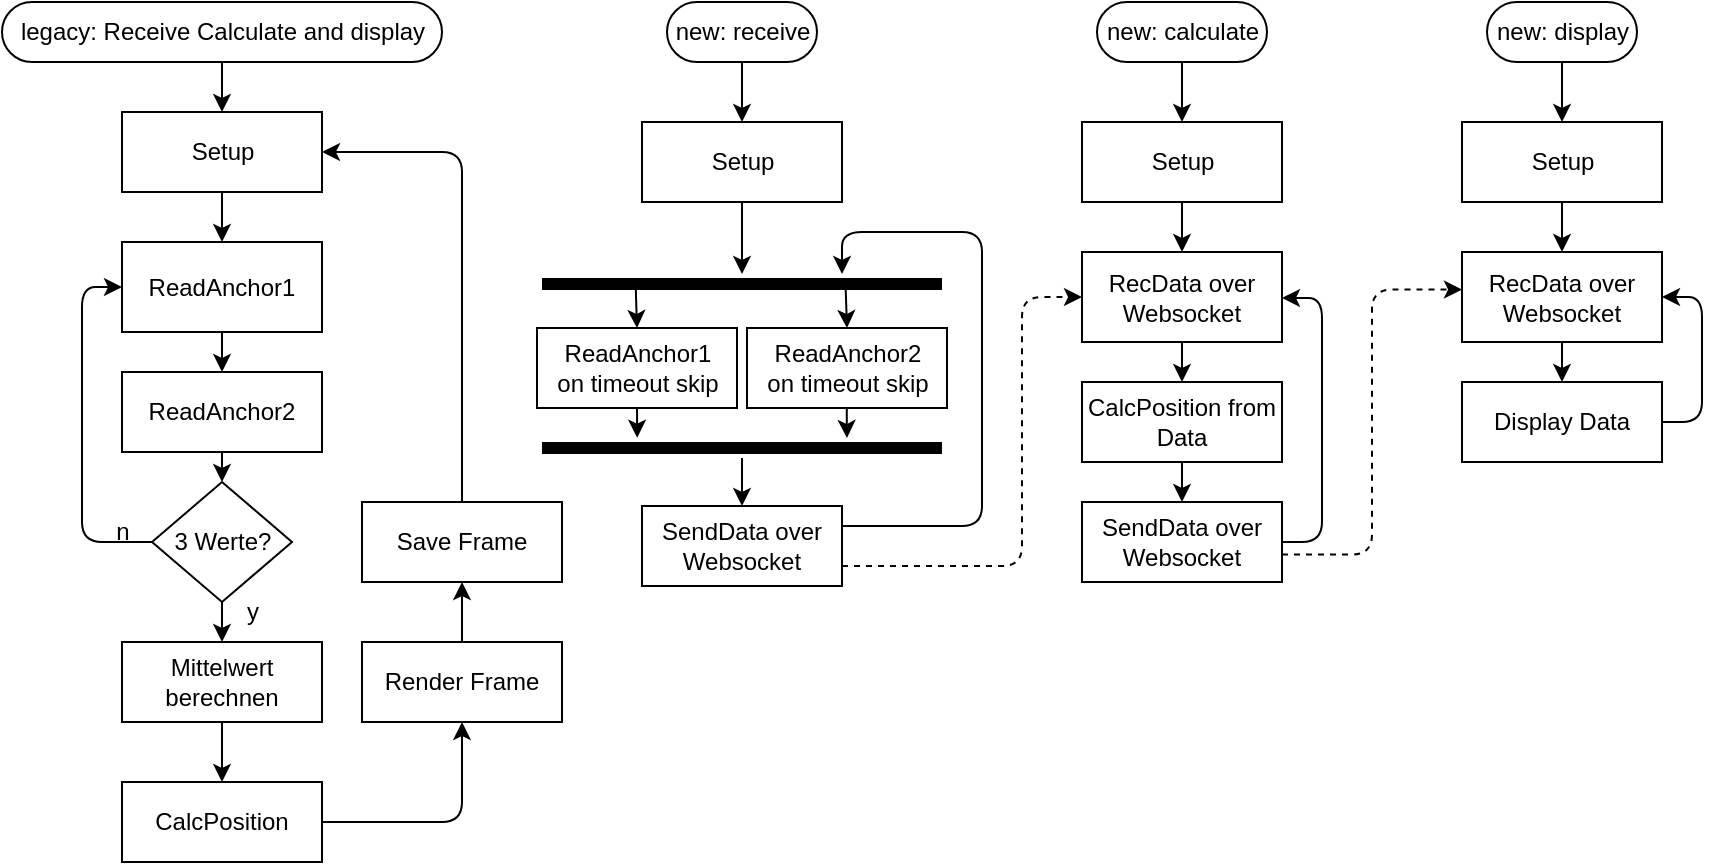 <mxfile>
    <diagram id="ZsxXxdegvzdAsfxH6T2D" name="Page-1">
        <mxGraphModel dx="889" dy="626" grid="1" gridSize="10" guides="1" tooltips="1" connect="1" arrows="1" fold="1" page="1" pageScale="1" pageWidth="850" pageHeight="1100" math="0" shadow="0">
            <root>
                <mxCell id="0"/>
                <mxCell id="1" parent="0"/>
                <mxCell id="77" value="" style="endArrow=classic;html=1;entryX=0.5;entryY=0;entryDx=0;entryDy=0;exitX=0.759;exitY=0.632;exitDx=0;exitDy=0;exitPerimeter=0;" parent="1" source="61" target="21" edge="1">
                    <mxGeometry width="50" height="50" relative="1" as="geometry">
                        <mxPoint x="396.8" y="205.45" as="sourcePoint"/>
                        <mxPoint x="397.5" y="241" as="targetPoint"/>
                    </mxGeometry>
                </mxCell>
                <mxCell id="76" value="" style="endArrow=classic;html=1;entryX=0.5;entryY=0;entryDx=0;entryDy=0;exitX=0.234;exitY=0.445;exitDx=0;exitDy=0;exitPerimeter=0;" parent="1" source="61" target="22" edge="1">
                    <mxGeometry width="50" height="50" relative="1" as="geometry">
                        <mxPoint x="380" y="211" as="sourcePoint"/>
                        <mxPoint x="440" y="181" as="targetPoint"/>
                    </mxGeometry>
                </mxCell>
                <mxCell id="5" style="edgeStyle=none;html=1;" parent="1" source="2" target="4" edge="1">
                    <mxGeometry relative="1" as="geometry"/>
                </mxCell>
                <mxCell id="2" value="legacy: Receive Calculate and display" style="html=1;dashed=0;whitespace=wrap;shape=mxgraph.dfd.start" parent="1" vertex="1">
                    <mxGeometry x="70" y="55" width="220" height="30" as="geometry"/>
                </mxCell>
                <mxCell id="8" value="" style="edgeStyle=none;html=1;" parent="1" source="4" target="7" edge="1">
                    <mxGeometry relative="1" as="geometry"/>
                </mxCell>
                <mxCell id="4" value="Setup" style="html=1;dashed=0;whitespace=wrap;" parent="1" vertex="1">
                    <mxGeometry x="130" y="110" width="100" height="40" as="geometry"/>
                </mxCell>
                <mxCell id="10" value="" style="edgeStyle=none;html=1;" parent="1" source="7" target="9" edge="1">
                    <mxGeometry relative="1" as="geometry"/>
                </mxCell>
                <mxCell id="7" value="ReadAnchor1" style="whiteSpace=wrap;html=1;dashed=0;" parent="1" vertex="1">
                    <mxGeometry x="130" y="175" width="100" height="45" as="geometry"/>
                </mxCell>
                <mxCell id="12" value="" style="edgeStyle=none;html=1;startArrow=none;" parent="1" source="95" target="11" edge="1">
                    <mxGeometry relative="1" as="geometry"/>
                </mxCell>
                <mxCell id="93" style="edgeStyle=orthogonalEdgeStyle;html=1;entryX=0.5;entryY=0;entryDx=0;entryDy=0;" parent="1" source="9" target="91" edge="1">
                    <mxGeometry relative="1" as="geometry"/>
                </mxCell>
                <mxCell id="9" value="ReadAnchor2" style="whiteSpace=wrap;html=1;dashed=0;" parent="1" vertex="1">
                    <mxGeometry x="130" y="240" width="100" height="40" as="geometry"/>
                </mxCell>
                <mxCell id="98" style="edgeStyle=orthogonalEdgeStyle;html=1;entryX=0.5;entryY=1;entryDx=0;entryDy=0;" parent="1" source="11" target="13" edge="1">
                    <mxGeometry relative="1" as="geometry"/>
                </mxCell>
                <mxCell id="11" value="CalcPosition" style="whiteSpace=wrap;html=1;dashed=0;" parent="1" vertex="1">
                    <mxGeometry x="130" y="445" width="100" height="40" as="geometry"/>
                </mxCell>
                <mxCell id="90" style="edgeStyle=orthogonalEdgeStyle;html=1;entryX=0.5;entryY=1;entryDx=0;entryDy=0;" parent="1" source="13" target="80" edge="1">
                    <mxGeometry relative="1" as="geometry"/>
                </mxCell>
                <mxCell id="13" value="Render Frame" style="whiteSpace=wrap;html=1;dashed=0;" parent="1" vertex="1">
                    <mxGeometry x="250" y="375" width="100" height="40" as="geometry"/>
                </mxCell>
                <mxCell id="87" style="edgeStyle=orthogonalEdgeStyle;html=1;entryX=0.5;entryY=0;entryDx=0;entryDy=0;" parent="1" source="17" target="20" edge="1">
                    <mxGeometry relative="1" as="geometry"/>
                </mxCell>
                <mxCell id="17" value="new: receive" style="html=1;dashed=0;whitespace=wrap;shape=mxgraph.dfd.start" parent="1" vertex="1">
                    <mxGeometry x="402.5" y="55" width="75" height="30" as="geometry"/>
                </mxCell>
                <mxCell id="63" style="edgeStyle=orthogonalEdgeStyle;html=1;exitX=0.5;exitY=1;exitDx=0;exitDy=0;" parent="1" source="20" target="61" edge="1">
                    <mxGeometry relative="1" as="geometry">
                        <mxPoint x="440" y="190" as="targetPoint"/>
                    </mxGeometry>
                </mxCell>
                <mxCell id="20" value="Setup" style="html=1;dashed=0;whitespace=wrap;" parent="1" vertex="1">
                    <mxGeometry x="390" y="115" width="100" height="40" as="geometry"/>
                </mxCell>
                <mxCell id="21" value="ReadAnchor2&lt;br&gt;on timeout skip" style="whiteSpace=wrap;html=1;dashed=0;" parent="1" vertex="1">
                    <mxGeometry x="442.5" y="218" width="100" height="40" as="geometry"/>
                </mxCell>
                <mxCell id="68" style="edgeStyle=orthogonalEdgeStyle;html=1;exitX=0.5;exitY=1;exitDx=0;exitDy=0;entryX=0.238;entryY=-0.013;entryDx=0;entryDy=0;entryPerimeter=0;" parent="1" source="22" target="67" edge="1">
                    <mxGeometry relative="1" as="geometry"/>
                </mxCell>
                <mxCell id="22" value="ReadAnchor1&lt;br&gt;on timeout skip" style="whiteSpace=wrap;html=1;dashed=0;" parent="1" vertex="1">
                    <mxGeometry x="337.5" y="218" width="100" height="40" as="geometry"/>
                </mxCell>
                <mxCell id="39" style="edgeStyle=orthogonalEdgeStyle;html=1;exitX=1;exitY=0.75;exitDx=0;exitDy=0;entryX=0;entryY=0.5;entryDx=0;entryDy=0;dashed=1;" parent="1" source="23" target="33" edge="1">
                    <mxGeometry relative="1" as="geometry">
                        <Array as="points">
                            <mxPoint x="580" y="337"/>
                            <mxPoint x="580" y="203"/>
                        </Array>
                    </mxGeometry>
                </mxCell>
                <mxCell id="66" style="edgeStyle=orthogonalEdgeStyle;html=1;exitX=1;exitY=0.25;exitDx=0;exitDy=0;entryX=0.75;entryY=0;entryDx=0;entryDy=0;entryPerimeter=0;" parent="1" source="23" target="61" edge="1">
                    <mxGeometry relative="1" as="geometry">
                        <Array as="points">
                            <mxPoint x="560" y="317"/>
                            <mxPoint x="560" y="170"/>
                            <mxPoint x="490" y="170"/>
                        </Array>
                    </mxGeometry>
                </mxCell>
                <mxCell id="23" value="SendData over Websocket" style="whiteSpace=wrap;html=1;dashed=0;" parent="1" vertex="1">
                    <mxGeometry x="390" y="307" width="100" height="40" as="geometry"/>
                </mxCell>
                <mxCell id="88" style="edgeStyle=orthogonalEdgeStyle;html=1;entryX=0.5;entryY=0;entryDx=0;entryDy=0;" parent="1" source="29" target="31" edge="1">
                    <mxGeometry relative="1" as="geometry"/>
                </mxCell>
                <mxCell id="29" value="new: calculate" style="html=1;dashed=0;whitespace=wrap;shape=mxgraph.dfd.start" parent="1" vertex="1">
                    <mxGeometry x="617.5" y="55" width="85" height="30" as="geometry"/>
                </mxCell>
                <mxCell id="30" style="edgeStyle=orthogonalEdgeStyle;html=1;exitX=0.5;exitY=1;exitDx=0;exitDy=0;entryX=0.5;entryY=0;entryDx=0;entryDy=0;" parent="1" source="31" target="33" edge="1">
                    <mxGeometry relative="1" as="geometry"/>
                </mxCell>
                <mxCell id="31" value="Setup" style="html=1;dashed=0;whitespace=wrap;" parent="1" vertex="1">
                    <mxGeometry x="610" y="115" width="100" height="40" as="geometry"/>
                </mxCell>
                <mxCell id="32" style="edgeStyle=orthogonalEdgeStyle;html=1;exitX=0.5;exitY=1;exitDx=0;exitDy=0;entryX=0.5;entryY=0;entryDx=0;entryDy=0;" parent="1" source="33" target="35" edge="1">
                    <mxGeometry relative="1" as="geometry"/>
                </mxCell>
                <mxCell id="33" value="RecData over Websocket" style="whiteSpace=wrap;html=1;dashed=0;" parent="1" vertex="1">
                    <mxGeometry x="610" y="180" width="100" height="45" as="geometry"/>
                </mxCell>
                <mxCell id="34" style="edgeStyle=orthogonalEdgeStyle;html=1;exitX=0.5;exitY=1;exitDx=0;exitDy=0;entryX=0.5;entryY=0;entryDx=0;entryDy=0;" parent="1" source="35" target="36" edge="1">
                    <mxGeometry relative="1" as="geometry"/>
                </mxCell>
                <mxCell id="35" value="CalcPosition from Data" style="whiteSpace=wrap;html=1;dashed=0;" parent="1" vertex="1">
                    <mxGeometry x="610" y="245" width="100" height="40" as="geometry"/>
                </mxCell>
                <mxCell id="36" value="SendData over Websocket" style="whiteSpace=wrap;html=1;dashed=0;" parent="1" vertex="1">
                    <mxGeometry x="610" y="305" width="100" height="40" as="geometry"/>
                </mxCell>
                <mxCell id="37" style="edgeStyle=orthogonalEdgeStyle;html=1;entryX=1;entryY=0.5;entryDx=0;entryDy=0;exitX=1;exitY=0.5;exitDx=0;exitDy=0;" parent="1" source="36" target="33" edge="1">
                    <mxGeometry relative="1" as="geometry">
                        <mxPoint x="710" y="385" as="sourcePoint"/>
                        <Array as="points">
                            <mxPoint x="730" y="325"/>
                            <mxPoint x="730" y="203"/>
                            <mxPoint x="710" y="203"/>
                        </Array>
                    </mxGeometry>
                </mxCell>
                <mxCell id="40" style="edgeStyle=orthogonalEdgeStyle;html=1;exitX=1;exitY=0.75;exitDx=0;exitDy=0;entryX=0;entryY=0.5;entryDx=0;entryDy=0;dashed=1;" parent="1" edge="1">
                    <mxGeometry relative="1" as="geometry">
                        <mxPoint x="710" y="331.25" as="sourcePoint"/>
                        <mxPoint x="800" y="198.75" as="targetPoint"/>
                        <Array as="points">
                            <mxPoint x="755" y="331.25"/>
                            <mxPoint x="755" y="199.25"/>
                        </Array>
                    </mxGeometry>
                </mxCell>
                <mxCell id="89" style="edgeStyle=orthogonalEdgeStyle;html=1;exitX=0.5;exitY=0.5;exitDx=0;exitDy=15;exitPerimeter=0;entryX=0.5;entryY=0;entryDx=0;entryDy=0;" parent="1" source="51" target="53" edge="1">
                    <mxGeometry relative="1" as="geometry"/>
                </mxCell>
                <mxCell id="51" value="new: display" style="html=1;dashed=0;whitespace=wrap;shape=mxgraph.dfd.start" parent="1" vertex="1">
                    <mxGeometry x="812.5" y="55" width="75" height="30" as="geometry"/>
                </mxCell>
                <mxCell id="52" style="edgeStyle=orthogonalEdgeStyle;html=1;exitX=0.5;exitY=1;exitDx=0;exitDy=0;entryX=0.5;entryY=0;entryDx=0;entryDy=0;" parent="1" source="53" target="55" edge="1">
                    <mxGeometry relative="1" as="geometry"/>
                </mxCell>
                <mxCell id="53" value="Setup" style="html=1;dashed=0;whitespace=wrap;" parent="1" vertex="1">
                    <mxGeometry x="800" y="115" width="100" height="40" as="geometry"/>
                </mxCell>
                <mxCell id="54" style="edgeStyle=orthogonalEdgeStyle;html=1;exitX=0.5;exitY=1;exitDx=0;exitDy=0;entryX=0.5;entryY=0;entryDx=0;entryDy=0;" parent="1" source="55" target="57" edge="1">
                    <mxGeometry relative="1" as="geometry"/>
                </mxCell>
                <mxCell id="55" value="RecData over Websocket" style="whiteSpace=wrap;html=1;dashed=0;" parent="1" vertex="1">
                    <mxGeometry x="800" y="180" width="100" height="45" as="geometry"/>
                </mxCell>
                <mxCell id="59" style="edgeStyle=orthogonalEdgeStyle;html=1;exitX=1;exitY=0.5;exitDx=0;exitDy=0;entryX=1;entryY=0.5;entryDx=0;entryDy=0;" parent="1" source="57" target="55" edge="1">
                    <mxGeometry relative="1" as="geometry">
                        <Array as="points">
                            <mxPoint x="920" y="265"/>
                            <mxPoint x="920" y="203"/>
                        </Array>
                    </mxGeometry>
                </mxCell>
                <mxCell id="57" value="Display Data" style="whiteSpace=wrap;html=1;dashed=0;" parent="1" vertex="1">
                    <mxGeometry x="800" y="245" width="100" height="40" as="geometry"/>
                </mxCell>
                <mxCell id="61" value="" style="shape=line;html=1;strokeWidth=6;strokeColor=#000000;" parent="1" vertex="1">
                    <mxGeometry x="340" y="191" width="200" height="10" as="geometry"/>
                </mxCell>
                <mxCell id="79" style="edgeStyle=orthogonalEdgeStyle;html=1;entryX=0.5;entryY=0;entryDx=0;entryDy=0;" parent="1" source="67" target="23" edge="1">
                    <mxGeometry relative="1" as="geometry"/>
                </mxCell>
                <mxCell id="67" value="" style="shape=line;html=1;strokeWidth=6;strokeColor=#000000;" parent="1" vertex="1">
                    <mxGeometry x="340" y="273" width="200" height="10" as="geometry"/>
                </mxCell>
                <mxCell id="71" style="edgeStyle=orthogonalEdgeStyle;html=1;exitX=0.5;exitY=1;exitDx=0;exitDy=0;entryX=0.238;entryY=-0.013;entryDx=0;entryDy=0;entryPerimeter=0;" parent="1" edge="1">
                    <mxGeometry relative="1" as="geometry">
                        <mxPoint x="492.39" y="258.13" as="sourcePoint"/>
                        <mxPoint x="492.49" y="273" as="targetPoint"/>
                        <Array as="points">
                            <mxPoint x="492.89" y="268.13"/>
                            <mxPoint x="492.89" y="268.13"/>
                        </Array>
                    </mxGeometry>
                </mxCell>
                <mxCell id="83" style="edgeStyle=orthogonalEdgeStyle;html=1;exitX=0.5;exitY=0;exitDx=0;exitDy=0;entryX=1;entryY=0.5;entryDx=0;entryDy=0;" parent="1" source="80" target="4" edge="1">
                    <mxGeometry relative="1" as="geometry">
                        <Array as="points">
                            <mxPoint x="300" y="130"/>
                        </Array>
                    </mxGeometry>
                </mxCell>
                <mxCell id="80" value="Save Frame" style="whiteSpace=wrap;html=1;dashed=0;" parent="1" vertex="1">
                    <mxGeometry x="250" y="305" width="100" height="40" as="geometry"/>
                </mxCell>
                <mxCell id="94" style="edgeStyle=orthogonalEdgeStyle;html=1;entryX=0;entryY=0.5;entryDx=0;entryDy=0;exitX=0;exitY=0.5;exitDx=0;exitDy=0;" parent="1" source="91" target="7" edge="1">
                    <mxGeometry relative="1" as="geometry">
                        <Array as="points">
                            <mxPoint x="110" y="325"/>
                            <mxPoint x="110" y="198"/>
                        </Array>
                    </mxGeometry>
                </mxCell>
                <mxCell id="97" style="edgeStyle=orthogonalEdgeStyle;html=1;entryX=0.5;entryY=0;entryDx=0;entryDy=0;" parent="1" source="91" target="95" edge="1">
                    <mxGeometry relative="1" as="geometry"/>
                </mxCell>
                <mxCell id="91" value="3 Werte?" style="shape=rhombus;html=1;dashed=0;whitespace=wrap;perimeter=rhombusPerimeter;" parent="1" vertex="1">
                    <mxGeometry x="145" y="295" width="70" height="60" as="geometry"/>
                </mxCell>
                <mxCell id="95" value="Mittelwert&lt;br&gt;berechnen" style="whiteSpace=wrap;html=1;dashed=0;" parent="1" vertex="1">
                    <mxGeometry x="130" y="375" width="100" height="40" as="geometry"/>
                </mxCell>
                <mxCell id="99" value="n" style="text;html=1;align=center;verticalAlign=middle;resizable=0;points=[];autosize=1;strokeColor=none;fillColor=none;" vertex="1" parent="1">
                    <mxGeometry x="115" y="305" width="30" height="30" as="geometry"/>
                </mxCell>
                <mxCell id="100" value="y" style="text;html=1;align=center;verticalAlign=middle;resizable=0;points=[];autosize=1;strokeColor=none;fillColor=none;" vertex="1" parent="1">
                    <mxGeometry x="180" y="345" width="30" height="30" as="geometry"/>
                </mxCell>
            </root>
        </mxGraphModel>
    </diagram>
</mxfile>